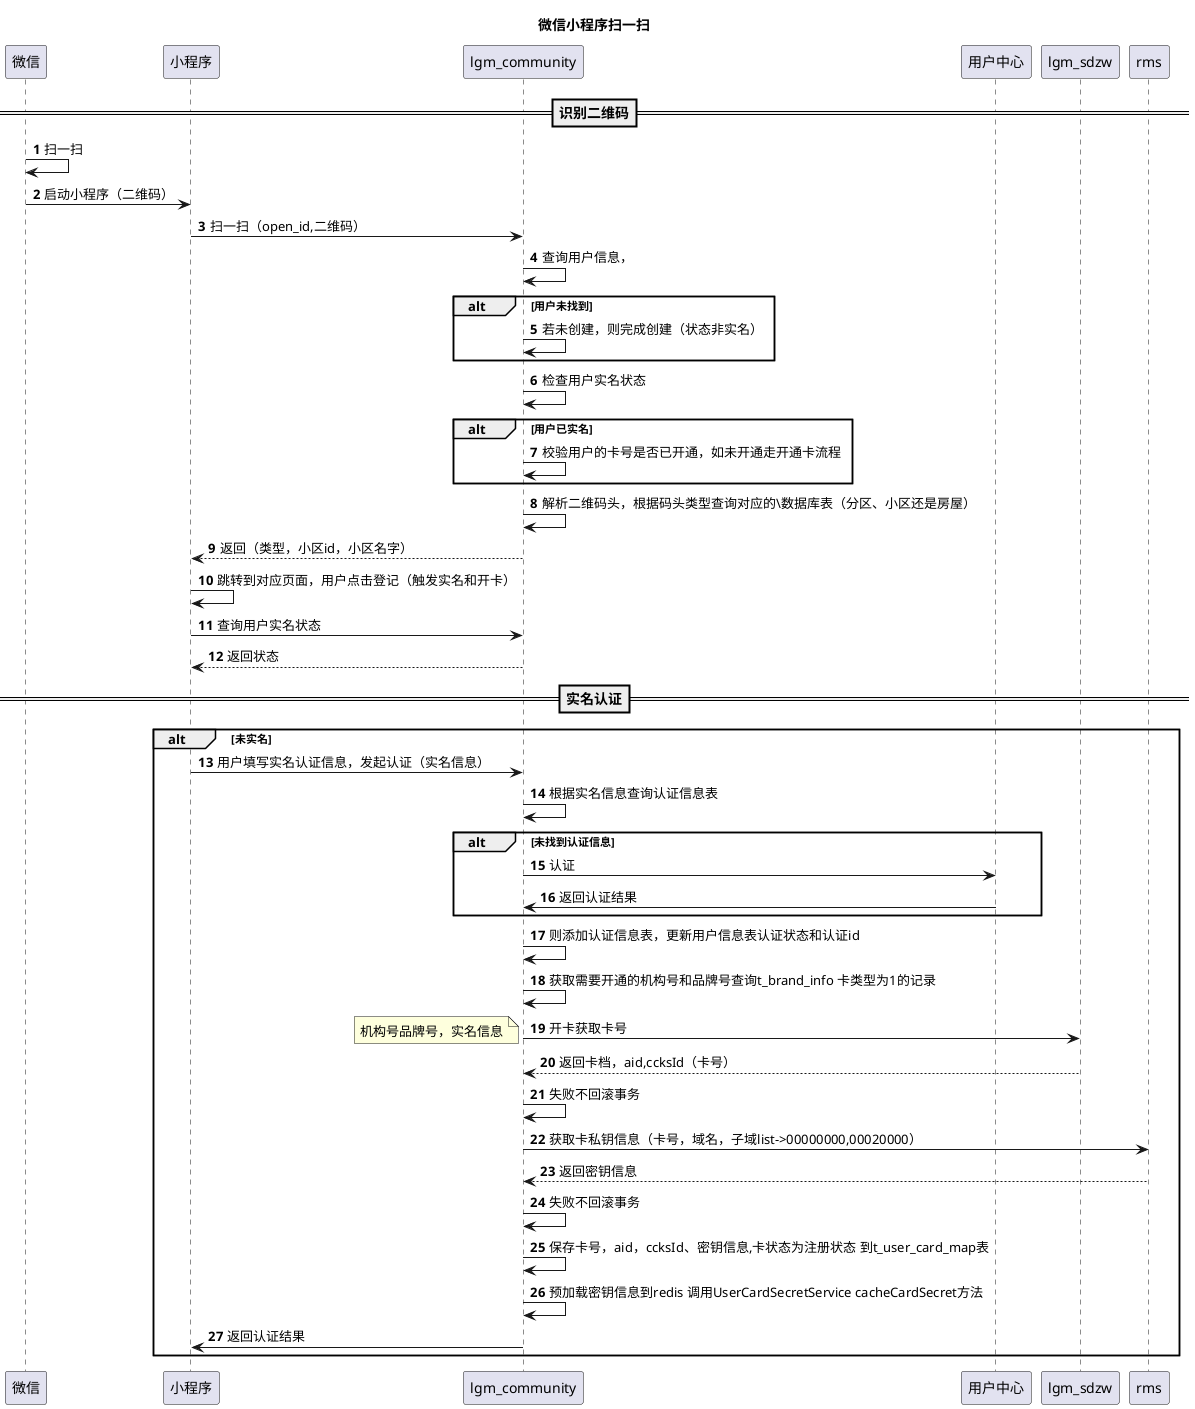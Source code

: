 
@startuml
title 微信小程序扫一扫

participant  微信 as WX
participant 小程序 as pro
participant lgm_community as com
participant 用户中心 as uc

autonumber
=====识别二维码==
WX->WX: 扫一扫
WX->pro: 启动小程序（二维码）
pro->com: 扫一扫（open_id,二维码）
com->com: 查询用户信息，
alt 用户未找到
com->com: 若未创建，则完成创建（状态非实名）
end alt
com->com:检查用户实名状态
alt 用户已实名
com->com:校验用户的卡号是否已开通，如未开通走开通卡流程
end
com->com: 解析二维码头，根据码头类型查询对应的\数据库表（分区、小区还是房屋）
pro<--com: 返回（类型，小区id，小区名字）
pro->pro: 跳转到对应页面，用户点击登记（触发实名和开卡）

pro->com: 查询用户实名状态
pro<--com: 返回状态
=====实名认证==
alt 未实名
pro->com: 用户填写实名认证信息，发起认证（实名信息）
com->com: 根据实名信息查询认证信息表
alt 未找到认证信息
com->uc: 认证
com<-uc: 返回认证结果
end
com->com: 则添加认证信息表，更新用户信息表认证状态和认证id
com->com:获取需要开通的机构号和品牌号查询t_brand_info 卡类型为1的记录
com->lgm_sdzw: 开卡获取卡号
note left: 机构号品牌号，实名信息
com<--lgm_sdzw: 返回卡档，aid,ccksId（卡号）
com->com:失败不回滚事务
com->rms: 获取卡私钥信息（卡号，域名，子域list->00000000,00020000）
rms-->com: 返回密钥信息
com->com:失败不回滚事务
com->com: 保存卡号，aid，ccksId、密钥信息,卡状态为注册状态 到t_user_card_map表
com->com:预加载密钥信息到redis 调用UserCardSecretService cacheCardSecret方法
pro<-com: 返回认证结果
end alt




@enduml




@startuml
title 微信小程序登记
participant 小程序或app或管理平台 as pro
participant lgm_community as com
participant 用户中心 as uc

autonumber


pro->com: 查询小区和房号
pro<--com: 返回
pro->com: 获取实名信息
pro<--com: 返回

pro->com: 登记申请
com->com: 根据用户找到实名信息，与前端的进行比对
note  over com
开卡和卡注册流程参考《微信小程序扫一扫》
end note
alt 用户下卡不存在
com->com: 发起开卡流程
else 用户下卡状态为待注册
com->com: 更新卡状态为正常状态


end alt





pro<--com: 返回
@enduml




@startuml
title 通行证二维码
participant 巡查app as app
participant 小程序或app或管理平台 as pro

participant lgm_community as com
participant 用户中心 as uc

autonumber

====产生二维码==
pro->com: 获取通行证二维码
com->com: 根据用户找到实名信息，根据实名信息找到卡号
com->lgm_auth_apps: 获取二维码（实名信息，卡号）
com<--lgm_auth_apps: 返回（二维码）
pro<--com: 返回

====校验二维码==
app->com: 扫一扫
com->com: 参考北京通二维码认证流程
com->lgm_certauth:校验二维码（二维码）
com<--lgm_certauth: 校验结果
com->com: 查询客户信息
com->com: 查询登记信息，按照业主优先级排序后取一条
app<--com: 返回（登记信息）


@enduml
